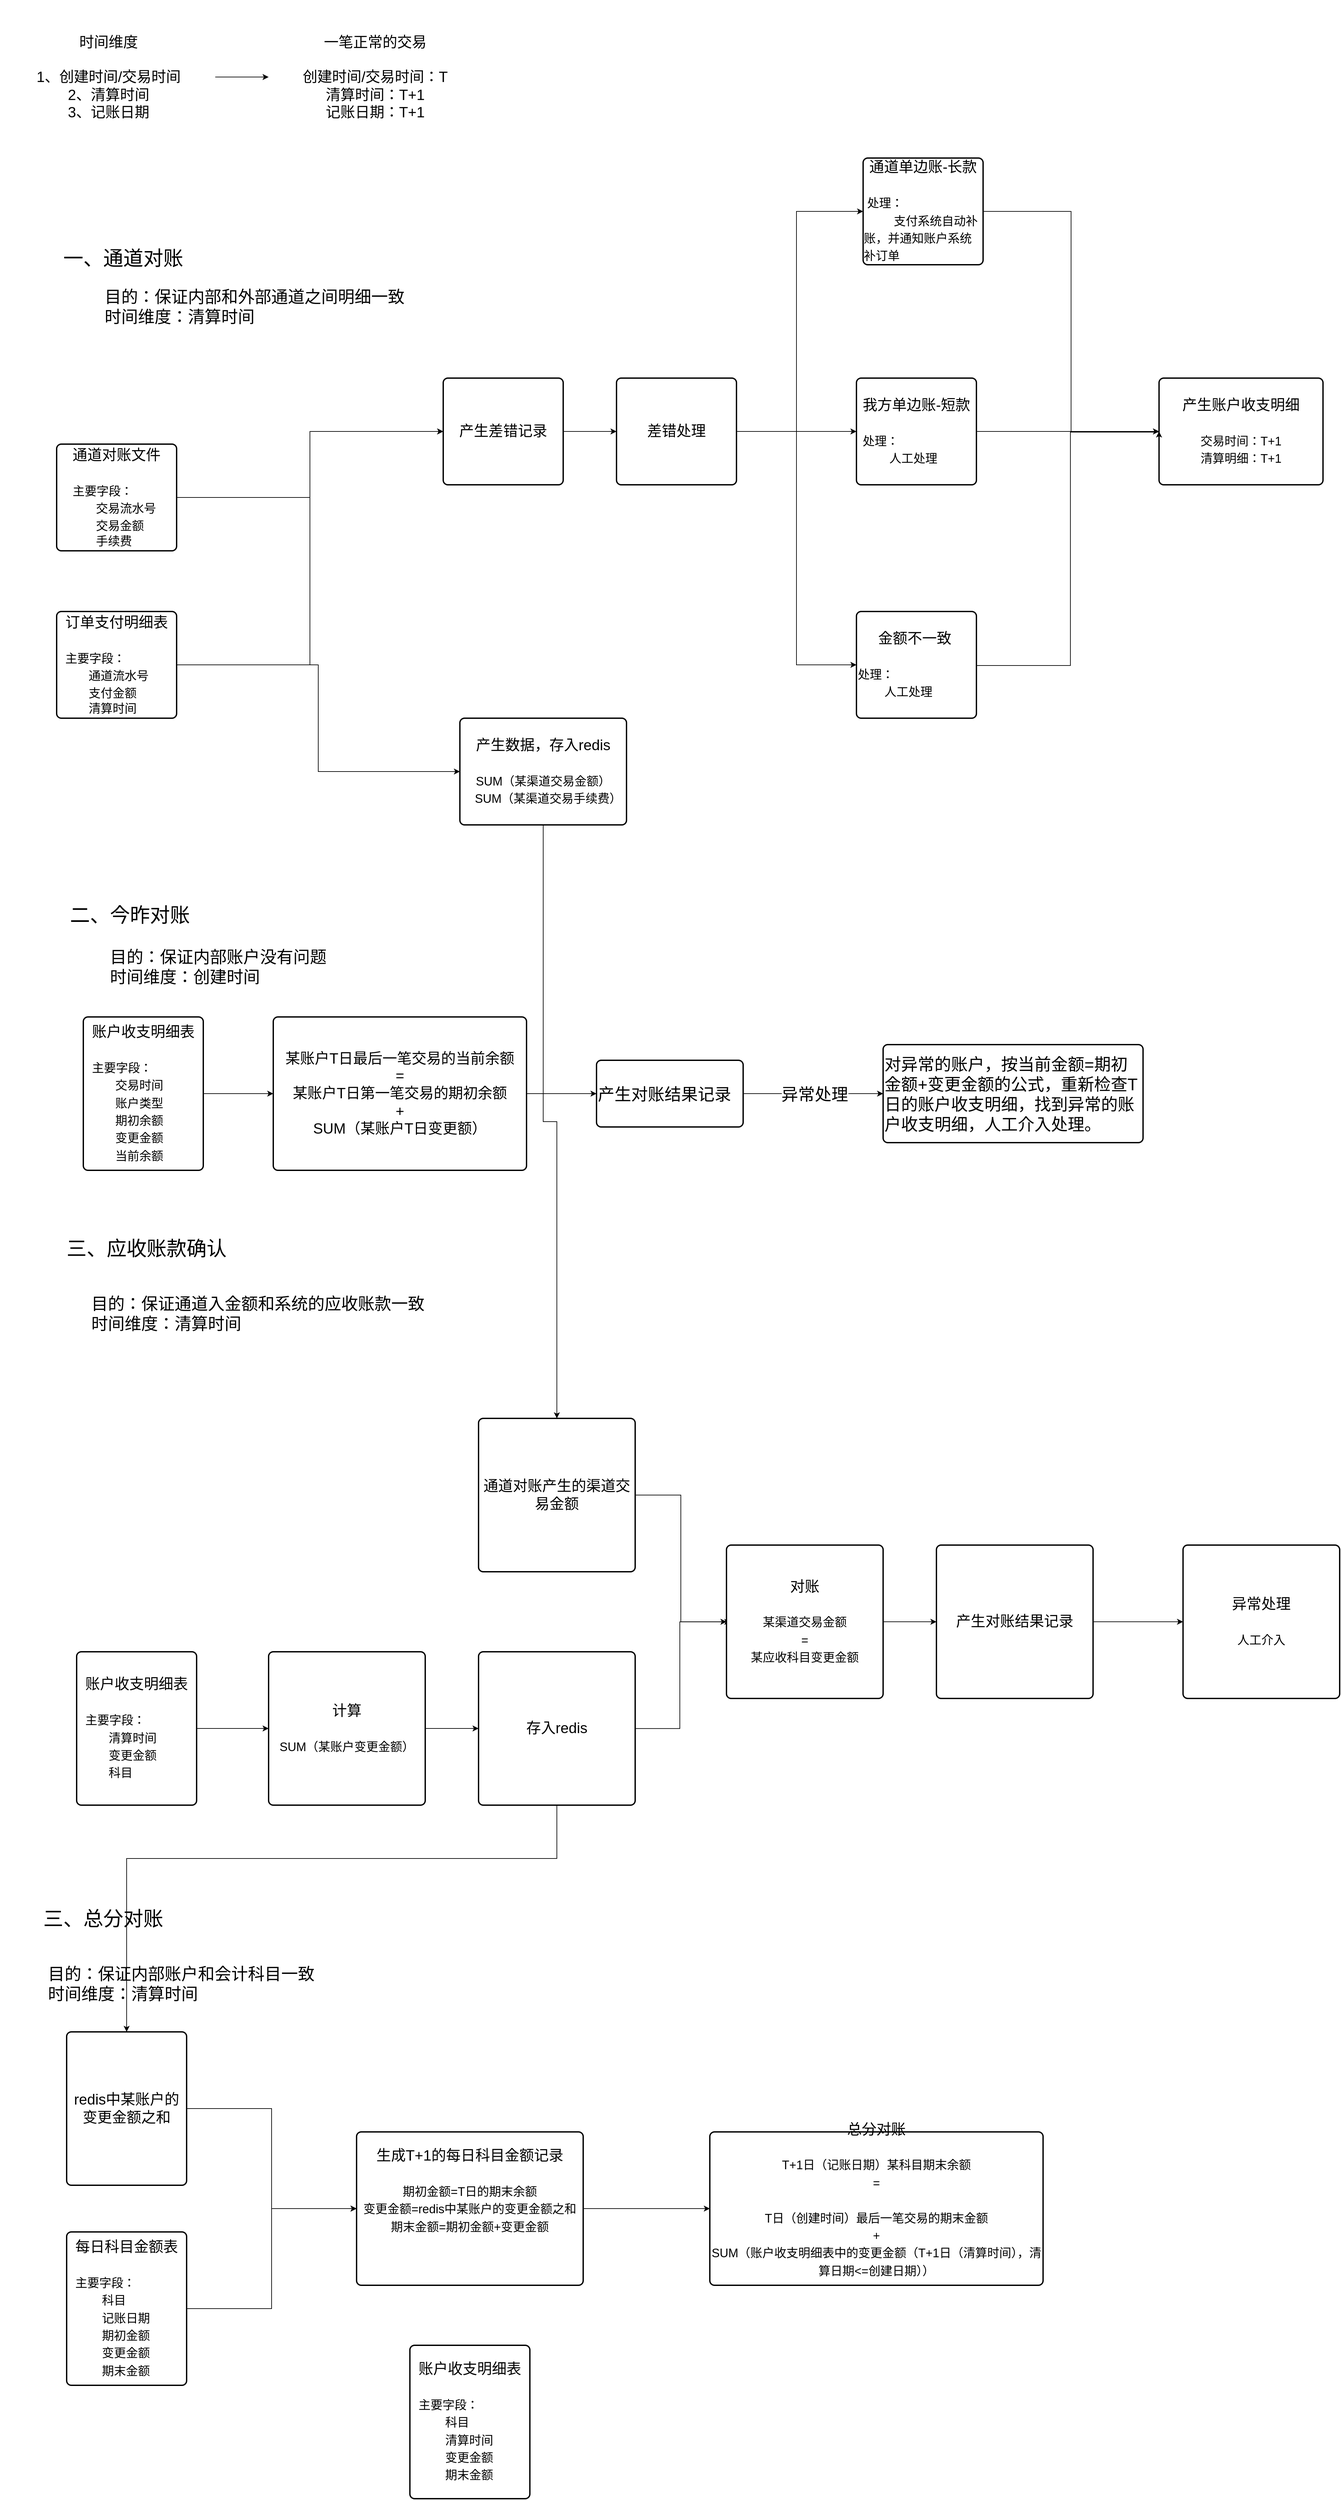 <mxfile version="10.7.5" type="github"><diagram id="xAqjOUF-FZL2GViJQYim" name="Page-1"><mxGraphModel dx="1947" dy="1929" grid="1" gridSize="10" guides="1" tooltips="1" connect="1" arrows="1" fold="1" page="1" pageScale="1" pageWidth="827" pageHeight="1169" math="0" shadow="0"><root><mxCell id="0"/><mxCell id="1" parent="0"/><mxCell id="aBwMMOyvuizvTPIjzyAT-1" value="一、通道对账" style="text;html=1;strokeColor=none;fillColor=none;align=center;verticalAlign=middle;whiteSpace=wrap;rounded=0;fontSize=30;" vertex="1" parent="1"><mxGeometry x="70" y="-230" width="220" height="60" as="geometry"/></mxCell><mxCell id="aBwMMOyvuizvTPIjzyAT-5" value="" style="edgeStyle=orthogonalEdgeStyle;rounded=0;orthogonalLoop=1;jettySize=auto;html=1;fontSize=22;" edge="1" parent="1" source="aBwMMOyvuizvTPIjzyAT-2" target="aBwMMOyvuizvTPIjzyAT-4"><mxGeometry relative="1" as="geometry"/></mxCell><mxCell id="aBwMMOyvuizvTPIjzyAT-2" value="通道对账文件&lt;br&gt;&lt;br&gt;&lt;div style=&quot;text-align: left&quot;&gt;&lt;span style=&quot;font-size: 18px&quot;&gt;主要字段：&lt;/span&gt;&lt;/div&gt;&lt;div style=&quot;text-align: left&quot;&gt;&lt;span style=&quot;font-size: 18px&quot;&gt;&amp;nbsp; &amp;nbsp; &amp;nbsp; &amp;nbsp;交易流水号&lt;/span&gt;&lt;/div&gt;&lt;div style=&quot;text-align: left&quot;&gt;&lt;span style=&quot;font-size: 18px&quot;&gt;&amp;nbsp; &amp;nbsp; &amp;nbsp; &amp;nbsp;交易金额&lt;/span&gt;&lt;/div&gt;&lt;font style=&quot;font-size: 18px&quot;&gt;&lt;div style=&quot;text-align: left&quot;&gt;&lt;span&gt;&amp;nbsp; &amp;nbsp; &amp;nbsp; &amp;nbsp;手续费&lt;/span&gt;&lt;/div&gt;&lt;/font&gt;" style="rounded=1;whiteSpace=wrap;html=1;absoluteArcSize=1;arcSize=14;strokeWidth=2;fontSize=22;" vertex="1" parent="1"><mxGeometry x="80" y="79" width="180" height="160" as="geometry"/></mxCell><mxCell id="aBwMMOyvuizvTPIjzyAT-13" value="" style="edgeStyle=orthogonalEdgeStyle;rounded=0;orthogonalLoop=1;jettySize=auto;html=1;fontSize=22;" edge="1" parent="1" source="aBwMMOyvuizvTPIjzyAT-4" target="aBwMMOyvuizvTPIjzyAT-12"><mxGeometry relative="1" as="geometry"/></mxCell><mxCell id="aBwMMOyvuizvTPIjzyAT-4" value="产生差错记录" style="rounded=1;whiteSpace=wrap;html=1;absoluteArcSize=1;arcSize=14;strokeWidth=2;fontSize=22;" vertex="1" parent="1"><mxGeometry x="660" y="-20" width="180" height="160" as="geometry"/></mxCell><mxCell id="aBwMMOyvuizvTPIjzyAT-15" value="" style="edgeStyle=orthogonalEdgeStyle;rounded=0;orthogonalLoop=1;jettySize=auto;html=1;fontSize=22;exitX=1;exitY=0.5;exitDx=0;exitDy=0;entryX=0;entryY=0.5;entryDx=0;entryDy=0;" edge="1" parent="1" target="aBwMMOyvuizvTPIjzyAT-14"><mxGeometry relative="1" as="geometry"><mxPoint x="1090" y="60" as="sourcePoint"/><mxPoint x="1280" y="-270" as="targetPoint"/><Array as="points"><mxPoint x="1190" y="60"/><mxPoint x="1190" y="-270"/></Array></mxGeometry></mxCell><mxCell id="aBwMMOyvuizvTPIjzyAT-18" style="edgeStyle=orthogonalEdgeStyle;rounded=0;orthogonalLoop=1;jettySize=auto;html=1;entryX=0;entryY=0.5;entryDx=0;entryDy=0;fontSize=22;" edge="1" parent="1" source="aBwMMOyvuizvTPIjzyAT-12" target="aBwMMOyvuizvTPIjzyAT-16"><mxGeometry relative="1" as="geometry"/></mxCell><mxCell id="aBwMMOyvuizvTPIjzyAT-19" style="edgeStyle=orthogonalEdgeStyle;rounded=0;orthogonalLoop=1;jettySize=auto;html=1;entryX=0;entryY=0.5;entryDx=0;entryDy=0;fontSize=22;" edge="1" parent="1" source="aBwMMOyvuizvTPIjzyAT-12" target="aBwMMOyvuizvTPIjzyAT-17"><mxGeometry relative="1" as="geometry"/></mxCell><mxCell id="aBwMMOyvuizvTPIjzyAT-12" value="差错处理" style="rounded=1;whiteSpace=wrap;html=1;absoluteArcSize=1;arcSize=14;strokeWidth=2;fontSize=22;" vertex="1" parent="1"><mxGeometry x="920" y="-20" width="180" height="160" as="geometry"/></mxCell><mxCell id="aBwMMOyvuizvTPIjzyAT-21" value="" style="edgeStyle=orthogonalEdgeStyle;rounded=0;orthogonalLoop=1;jettySize=auto;html=1;fontSize=22;entryX=0;entryY=0.5;entryDx=0;entryDy=0;" edge="1" parent="1" source="aBwMMOyvuizvTPIjzyAT-14" target="aBwMMOyvuizvTPIjzyAT-20"><mxGeometry relative="1" as="geometry"/></mxCell><mxCell id="aBwMMOyvuizvTPIjzyAT-14" value="通道单边账-长款&lt;br&gt;&lt;br&gt;&lt;div style=&quot;text-align: left&quot;&gt;&lt;span style=&quot;font-size: 18px&quot;&gt;&amp;nbsp;处理：&lt;/span&gt;&lt;/div&gt;&lt;div style=&quot;text-align: left&quot;&gt;&lt;span style=&quot;font-size: 18px&quot;&gt;&amp;nbsp; &amp;nbsp; &amp;nbsp; &amp;nbsp; &amp;nbsp;支付系统自动补账，并通知账户系统补订单&lt;/span&gt;&lt;/div&gt;" style="rounded=1;whiteSpace=wrap;html=1;absoluteArcSize=1;arcSize=14;strokeWidth=2;fontSize=22;" vertex="1" parent="1"><mxGeometry x="1290" y="-350" width="180" height="160" as="geometry"/></mxCell><mxCell id="aBwMMOyvuizvTPIjzyAT-20" value="产生账户收支明细&lt;br&gt;&lt;br&gt;&lt;font style=&quot;font-size: 18px&quot;&gt;交易时间：T+1&lt;br&gt;清算明细：T+1&lt;/font&gt;&lt;br&gt;" style="rounded=1;whiteSpace=wrap;html=1;absoluteArcSize=1;arcSize=14;strokeWidth=2;fontSize=22;" vertex="1" parent="1"><mxGeometry x="1734" y="-20" width="246" height="160" as="geometry"/></mxCell><mxCell id="aBwMMOyvuizvTPIjzyAT-6" style="edgeStyle=orthogonalEdgeStyle;rounded=0;orthogonalLoop=1;jettySize=auto;html=1;entryX=0;entryY=0.5;entryDx=0;entryDy=0;fontSize=22;" edge="1" parent="1" source="aBwMMOyvuizvTPIjzyAT-3" target="aBwMMOyvuizvTPIjzyAT-4"><mxGeometry relative="1" as="geometry"/></mxCell><mxCell id="aBwMMOyvuizvTPIjzyAT-25" style="edgeStyle=orthogonalEdgeStyle;rounded=0;orthogonalLoop=1;jettySize=auto;html=1;entryX=0;entryY=0.5;entryDx=0;entryDy=0;fontSize=22;" edge="1" parent="1" source="aBwMMOyvuizvTPIjzyAT-3" target="aBwMMOyvuizvTPIjzyAT-22"><mxGeometry relative="1" as="geometry"/></mxCell><mxCell id="aBwMMOyvuizvTPIjzyAT-3" value="订单支付明细表&lt;br&gt;&lt;br&gt;&lt;div style=&quot;text-align: left&quot;&gt;&lt;span style=&quot;font-size: 18px&quot;&gt;主要字段：&lt;/span&gt;&lt;/div&gt;&lt;div style=&quot;text-align: left&quot;&gt;&lt;span style=&quot;font-size: 18px&quot;&gt;&amp;nbsp; &amp;nbsp; &amp;nbsp; &amp;nbsp;通道流水号&lt;/span&gt;&lt;/div&gt;&lt;div style=&quot;text-align: left&quot;&gt;&lt;span style=&quot;font-size: 18px&quot;&gt;&amp;nbsp; &amp;nbsp; &amp;nbsp; &amp;nbsp;支付金额&lt;/span&gt;&lt;/div&gt;&lt;font style=&quot;font-size: 18px&quot;&gt;&lt;div style=&quot;text-align: left&quot;&gt;&lt;span&gt;&amp;nbsp; &amp;nbsp; &amp;nbsp; &amp;nbsp;清算时间&lt;/span&gt;&lt;/div&gt;&lt;/font&gt;" style="rounded=1;whiteSpace=wrap;html=1;absoluteArcSize=1;arcSize=14;strokeWidth=2;fontSize=22;" vertex="1" parent="1"><mxGeometry x="80" y="330" width="180" height="160" as="geometry"/></mxCell><mxCell id="aBwMMOyvuizvTPIjzyAT-11" value="" style="edgeStyle=orthogonalEdgeStyle;rounded=0;orthogonalLoop=1;jettySize=auto;html=1;fontSize=22;" edge="1" parent="1" source="aBwMMOyvuizvTPIjzyAT-7" target="aBwMMOyvuizvTPIjzyAT-10"><mxGeometry relative="1" as="geometry"/></mxCell><mxCell id="aBwMMOyvuizvTPIjzyAT-7" value="时间维度&lt;br&gt;&lt;br&gt;1、创建时间/交易时间&lt;br&gt;2、清算时间&lt;br&gt;3、记账日期&lt;br&gt;" style="text;html=1;strokeColor=none;fillColor=none;align=center;verticalAlign=middle;whiteSpace=wrap;rounded=0;fontSize=22;" vertex="1" parent="1"><mxGeometry x="-2" y="-586.5" width="320" height="230" as="geometry"/></mxCell><mxCell id="aBwMMOyvuizvTPIjzyAT-10" value="一笔正常的交易&lt;br&gt;&lt;br&gt;创建时间/交易时间：T&lt;br&gt;清算时间：T+1&lt;br&gt;记账日期：T+1&lt;br&gt;" style="text;html=1;strokeColor=none;fillColor=none;align=center;verticalAlign=middle;whiteSpace=wrap;rounded=0;fontSize=22;" vertex="1" parent="1"><mxGeometry x="398" y="-586.5" width="320" height="230" as="geometry"/></mxCell><mxCell id="aBwMMOyvuizvTPIjzyAT-23" style="edgeStyle=orthogonalEdgeStyle;rounded=0;orthogonalLoop=1;jettySize=auto;html=1;entryX=0;entryY=0.5;entryDx=0;entryDy=0;fontSize=22;" edge="1" parent="1" source="aBwMMOyvuizvTPIjzyAT-16" target="aBwMMOyvuizvTPIjzyAT-20"><mxGeometry relative="1" as="geometry"/></mxCell><mxCell id="aBwMMOyvuizvTPIjzyAT-16" value="我方单边账-短款&lt;br&gt;&lt;br&gt;&lt;div style=&quot;text-align: left&quot;&gt;&lt;span style=&quot;font-size: 18px&quot;&gt;处理：&lt;/span&gt;&lt;/div&gt;&lt;div style=&quot;text-align: left&quot;&gt;&lt;span style=&quot;font-size: 18px&quot;&gt;&amp;nbsp; &amp;nbsp; &amp;nbsp; &amp;nbsp; 人工处理&lt;/span&gt;&lt;/div&gt;" style="rounded=1;whiteSpace=wrap;html=1;absoluteArcSize=1;arcSize=14;strokeWidth=2;fontSize=22;" vertex="1" parent="1"><mxGeometry x="1280" y="-20" width="180" height="160" as="geometry"/></mxCell><mxCell id="aBwMMOyvuizvTPIjzyAT-24" style="edgeStyle=orthogonalEdgeStyle;rounded=0;orthogonalLoop=1;jettySize=auto;html=1;entryX=0;entryY=0.5;entryDx=0;entryDy=0;fontSize=22;" edge="1" parent="1" source="aBwMMOyvuizvTPIjzyAT-17" target="aBwMMOyvuizvTPIjzyAT-20"><mxGeometry relative="1" as="geometry"><Array as="points"><mxPoint x="1601" y="411"/><mxPoint x="1601" y="61"/></Array></mxGeometry></mxCell><mxCell id="aBwMMOyvuizvTPIjzyAT-17" value="&lt;div style=&quot;text-align: center&quot;&gt;&lt;span&gt;&amp;nbsp; &amp;nbsp; &amp;nbsp;金额不一致&lt;/span&gt;&lt;/div&gt;&lt;span style=&quot;font-size: 18px ; text-align: left&quot;&gt;&lt;br&gt;处理：&lt;/span&gt;&lt;br&gt;&lt;div style=&quot;text-align: left&quot;&gt;&lt;span style=&quot;font-size: 18px&quot;&gt;&amp;nbsp; &amp;nbsp; &amp;nbsp; &amp;nbsp; 人工处理&lt;/span&gt;&lt;/div&gt;" style="rounded=1;whiteSpace=wrap;html=1;absoluteArcSize=1;arcSize=14;strokeWidth=2;fontSize=22;align=left;" vertex="1" parent="1"><mxGeometry x="1280" y="330" width="180" height="160" as="geometry"/></mxCell><mxCell id="aBwMMOyvuizvTPIjzyAT-53" style="edgeStyle=orthogonalEdgeStyle;rounded=0;orthogonalLoop=1;jettySize=auto;html=1;entryX=0.5;entryY=0;entryDx=0;entryDy=0;fontSize=25;" edge="1" parent="1" source="aBwMMOyvuizvTPIjzyAT-22" target="aBwMMOyvuizvTPIjzyAT-52"><mxGeometry relative="1" as="geometry"/></mxCell><mxCell id="aBwMMOyvuizvTPIjzyAT-22" value="产生数据，存入redis&lt;br&gt;&lt;br&gt;&lt;font style=&quot;font-size: 18px&quot;&gt;SUM（某渠道交易金额）&lt;br&gt;&amp;nbsp; &amp;nbsp;SUM（某渠道交易手续费）&lt;/font&gt;" style="rounded=1;whiteSpace=wrap;html=1;absoluteArcSize=1;arcSize=14;strokeWidth=2;fontSize=22;" vertex="1" parent="1"><mxGeometry x="685" y="490" width="250" height="160" as="geometry"/></mxCell><mxCell id="aBwMMOyvuizvTPIjzyAT-27" value="二、今昨对账" style="text;html=1;strokeColor=none;fillColor=none;align=center;verticalAlign=middle;whiteSpace=wrap;rounded=0;fontSize=30;" vertex="1" parent="1"><mxGeometry x="70" y="720" width="240" height="130" as="geometry"/></mxCell><mxCell id="aBwMMOyvuizvTPIjzyAT-35" value="" style="edgeStyle=orthogonalEdgeStyle;rounded=0;orthogonalLoop=1;jettySize=auto;html=1;fontSize=25;" edge="1" parent="1" source="aBwMMOyvuizvTPIjzyAT-29" target="aBwMMOyvuizvTPIjzyAT-34"><mxGeometry relative="1" as="geometry"/></mxCell><mxCell id="aBwMMOyvuizvTPIjzyAT-29" value="账户收支明细表&lt;br&gt;&lt;br&gt;&lt;div style=&quot;text-align: left&quot;&gt;&lt;span style=&quot;font-size: 18px&quot;&gt;主要字段：&lt;/span&gt;&lt;/div&gt;&lt;div style=&quot;text-align: left&quot;&gt;&lt;span style=&quot;font-size: 18px&quot;&gt;&amp;nbsp; &amp;nbsp; &amp;nbsp; &amp;nbsp;交易时间&lt;/span&gt;&lt;/div&gt;&lt;div style=&quot;text-align: left&quot;&gt;&lt;span style=&quot;font-size: 18px&quot;&gt;&amp;nbsp; &amp;nbsp; &amp;nbsp; &amp;nbsp;账户类型&lt;/span&gt;&lt;/div&gt;&lt;div style=&quot;text-align: left&quot;&gt;&lt;span style=&quot;font-size: 18px&quot;&gt;&amp;nbsp; &amp;nbsp; &amp;nbsp; &amp;nbsp;期初余额&lt;/span&gt;&lt;/div&gt;&lt;div style=&quot;text-align: left&quot;&gt;&lt;span style=&quot;font-size: 18px&quot;&gt;&amp;nbsp; &amp;nbsp; &amp;nbsp; &amp;nbsp;变更金额&lt;/span&gt;&lt;/div&gt;&lt;div style=&quot;text-align: left&quot;&gt;&lt;span style=&quot;font-size: 18px&quot;&gt;&amp;nbsp; &amp;nbsp; &amp;nbsp; &amp;nbsp;当前余额&lt;/span&gt;&lt;/div&gt;" style="rounded=1;whiteSpace=wrap;html=1;absoluteArcSize=1;arcSize=14;strokeWidth=2;fontSize=22;" vertex="1" parent="1"><mxGeometry x="120" y="938" width="180" height="230" as="geometry"/></mxCell><mxCell id="aBwMMOyvuizvTPIjzyAT-39" style="edgeStyle=orthogonalEdgeStyle;rounded=0;orthogonalLoop=1;jettySize=auto;html=1;entryX=0;entryY=0.5;entryDx=0;entryDy=0;fontSize=25;" edge="1" parent="1" source="aBwMMOyvuizvTPIjzyAT-34" target="aBwMMOyvuizvTPIjzyAT-38"><mxGeometry relative="1" as="geometry"/></mxCell><mxCell id="aBwMMOyvuizvTPIjzyAT-34" value="某账户T日最后一笔交易的当前余额&lt;br&gt;=&lt;br&gt;某账户T日第一笔交易的期初余额&lt;br&gt;+&lt;br&gt;SUM（某账户T日变更额）&lt;br&gt;" style="rounded=1;whiteSpace=wrap;html=1;absoluteArcSize=1;arcSize=14;strokeWidth=2;fontSize=22;" vertex="1" parent="1"><mxGeometry x="405" y="938" width="380" height="230" as="geometry"/></mxCell><mxCell id="aBwMMOyvuizvTPIjzyAT-30" value="目的：保证内部和外部通道之间明细一致&lt;br&gt;时间维度：清算时间&lt;br&gt;" style="text;html=1;resizable=0;points=[];autosize=1;align=left;verticalAlign=top;spacingTop=-4;fontSize=25;" vertex="1" parent="1"><mxGeometry x="150" y="-160" width="470" height="60" as="geometry"/></mxCell><mxCell id="aBwMMOyvuizvTPIjzyAT-31" value="目的：保证内部账户没有问题&lt;br&gt;时间维度：创建时间&lt;br&gt;" style="text;html=1;resizable=0;points=[];autosize=1;align=left;verticalAlign=top;spacingTop=-4;fontSize=25;" vertex="1" parent="1"><mxGeometry x="158" y="830" width="340" height="60" as="geometry"/></mxCell><mxCell id="aBwMMOyvuizvTPIjzyAT-42" value="" style="edgeStyle=orthogonalEdgeStyle;rounded=0;orthogonalLoop=1;jettySize=auto;html=1;fontSize=25;" edge="1" parent="1" source="aBwMMOyvuizvTPIjzyAT-38" target="aBwMMOyvuizvTPIjzyAT-41"><mxGeometry relative="1" as="geometry"/></mxCell><mxCell id="aBwMMOyvuizvTPIjzyAT-43" value="异常处理" style="text;html=1;resizable=0;points=[];align=center;verticalAlign=middle;labelBackgroundColor=#ffffff;fontSize=25;" vertex="1" connectable="0" parent="aBwMMOyvuizvTPIjzyAT-42"><mxGeometry x="0.024" relative="1" as="geometry"><mxPoint x="-1" as="offset"/></mxGeometry></mxCell><mxCell id="aBwMMOyvuizvTPIjzyAT-38" value="产生对账结果记录" style="rounded=1;whiteSpace=wrap;html=1;absoluteArcSize=1;arcSize=14;strokeWidth=2;fontSize=25;align=left;" vertex="1" parent="1"><mxGeometry x="890" y="1003" width="220" height="100" as="geometry"/></mxCell><mxCell id="aBwMMOyvuizvTPIjzyAT-41" value="对异常的账户，按当前金额=期初金额+变更金额的公式，重新检查T日的账户收支明细，找到异常的账户收支明细，人工介入处理。" style="rounded=1;whiteSpace=wrap;html=1;absoluteArcSize=1;arcSize=14;strokeWidth=2;fontSize=25;align=left;" vertex="1" parent="1"><mxGeometry x="1320" y="979.5" width="390" height="147" as="geometry"/></mxCell><mxCell id="aBwMMOyvuizvTPIjzyAT-45" value="三、应收账款确认" style="text;html=1;strokeColor=none;fillColor=none;align=center;verticalAlign=middle;whiteSpace=wrap;rounded=0;fontSize=30;" vertex="1" parent="1"><mxGeometry x="60" y="1220" width="310" height="130" as="geometry"/></mxCell><mxCell id="aBwMMOyvuizvTPIjzyAT-46" value="目的：保证通道入金额和系统的应收账款一致&lt;br&gt;时间维度：清算时间&lt;br&gt;" style="text;html=1;resizable=0;points=[];autosize=1;align=left;verticalAlign=top;spacingTop=-4;fontSize=25;" vertex="1" parent="1"><mxGeometry x="130" y="1350" width="520" height="60" as="geometry"/></mxCell><mxCell id="aBwMMOyvuizvTPIjzyAT-49" value="" style="edgeStyle=orthogonalEdgeStyle;rounded=0;orthogonalLoop=1;jettySize=auto;html=1;fontSize=25;" edge="1" parent="1" source="aBwMMOyvuizvTPIjzyAT-47" target="aBwMMOyvuizvTPIjzyAT-48"><mxGeometry relative="1" as="geometry"/></mxCell><mxCell id="aBwMMOyvuizvTPIjzyAT-47" value="账户收支明细表&lt;br&gt;&lt;br&gt;&lt;div style=&quot;text-align: left&quot;&gt;&lt;span style=&quot;font-size: 18px&quot;&gt;主要字段：&lt;/span&gt;&lt;/div&gt;&lt;div style=&quot;text-align: left&quot;&gt;&lt;span style=&quot;font-size: 18px&quot;&gt;&amp;nbsp; &amp;nbsp; &amp;nbsp; &amp;nbsp;清算时间&lt;/span&gt;&lt;/div&gt;&lt;div style=&quot;text-align: left&quot;&gt;&lt;span style=&quot;font-size: 18px&quot;&gt;&amp;nbsp; &amp;nbsp; &amp;nbsp; &amp;nbsp;变更金额&lt;/span&gt;&lt;/div&gt;&lt;div style=&quot;text-align: left&quot;&gt;&lt;span style=&quot;font-size: 18px&quot;&gt;&amp;nbsp; &amp;nbsp; &amp;nbsp; &amp;nbsp;科目&lt;/span&gt;&lt;/div&gt;" style="rounded=1;whiteSpace=wrap;html=1;absoluteArcSize=1;arcSize=14;strokeWidth=2;fontSize=22;" vertex="1" parent="1"><mxGeometry x="110" y="1890" width="180" height="230" as="geometry"/></mxCell><mxCell id="aBwMMOyvuizvTPIjzyAT-56" style="edgeStyle=orthogonalEdgeStyle;rounded=0;orthogonalLoop=1;jettySize=auto;html=1;fontSize=25;entryX=0;entryY=0.5;entryDx=0;entryDy=0;" edge="1" parent="1"><mxGeometry relative="1" as="geometry"><mxPoint x="1090.765" y="1845.118" as="targetPoint"/><mxPoint x="926" y="2005.118" as="sourcePoint"/><Array as="points"><mxPoint x="1015" y="2005"/><mxPoint x="1015" y="1845"/></Array></mxGeometry></mxCell><mxCell id="aBwMMOyvuizvTPIjzyAT-63" value="" style="edgeStyle=orthogonalEdgeStyle;rounded=0;orthogonalLoop=1;jettySize=auto;html=1;fontSize=25;" edge="1" parent="1" source="aBwMMOyvuizvTPIjzyAT-48" target="aBwMMOyvuizvTPIjzyAT-62"><mxGeometry relative="1" as="geometry"/></mxCell><mxCell id="aBwMMOyvuizvTPIjzyAT-48" value="计算&lt;br&gt;&lt;br&gt;&lt;font style=&quot;font-size: 18px&quot;&gt;SUM（某账户变更金额）&lt;/font&gt;" style="rounded=1;whiteSpace=wrap;html=1;absoluteArcSize=1;arcSize=14;strokeWidth=2;fontSize=22;" vertex="1" parent="1"><mxGeometry x="398" y="1890" width="235" height="230" as="geometry"/></mxCell><mxCell id="aBwMMOyvuizvTPIjzyAT-69" style="edgeStyle=orthogonalEdgeStyle;rounded=0;orthogonalLoop=1;jettySize=auto;html=1;fontSize=25;" edge="1" parent="1" source="aBwMMOyvuizvTPIjzyAT-62" target="aBwMMOyvuizvTPIjzyAT-68"><mxGeometry relative="1" as="geometry"><Array as="points"><mxPoint x="831" y="2200"/><mxPoint x="185" y="2200"/></Array></mxGeometry></mxCell><mxCell id="aBwMMOyvuizvTPIjzyAT-62" value="存入redis&lt;br&gt;" style="rounded=1;whiteSpace=wrap;html=1;absoluteArcSize=1;arcSize=14;strokeWidth=2;fontSize=22;" vertex="1" parent="1"><mxGeometry x="713" y="1890" width="235" height="230" as="geometry"/></mxCell><mxCell id="aBwMMOyvuizvTPIjzyAT-55" value="" style="edgeStyle=orthogonalEdgeStyle;rounded=0;orthogonalLoop=1;jettySize=auto;html=1;fontSize=25;" edge="1" parent="1" source="aBwMMOyvuizvTPIjzyAT-52" target="aBwMMOyvuizvTPIjzyAT-54"><mxGeometry relative="1" as="geometry"/></mxCell><mxCell id="aBwMMOyvuizvTPIjzyAT-52" value="通道对账产生的渠道交易金额" style="rounded=1;whiteSpace=wrap;html=1;absoluteArcSize=1;arcSize=14;strokeWidth=2;fontSize=22;" vertex="1" parent="1"><mxGeometry x="713" y="1540" width="235" height="230" as="geometry"/></mxCell><mxCell id="aBwMMOyvuizvTPIjzyAT-58" value="" style="edgeStyle=orthogonalEdgeStyle;rounded=0;orthogonalLoop=1;jettySize=auto;html=1;fontSize=25;" edge="1" parent="1" source="aBwMMOyvuizvTPIjzyAT-54" target="aBwMMOyvuizvTPIjzyAT-57"><mxGeometry relative="1" as="geometry"/></mxCell><mxCell id="aBwMMOyvuizvTPIjzyAT-54" value="对账&lt;br&gt;&lt;br&gt;&lt;font style=&quot;font-size: 18px&quot;&gt;某渠道交易金额&lt;br&gt;=&lt;br&gt;某应收科目变更金额&lt;/font&gt;&lt;br&gt;" style="rounded=1;whiteSpace=wrap;html=1;absoluteArcSize=1;arcSize=14;strokeWidth=2;fontSize=22;" vertex="1" parent="1"><mxGeometry x="1085" y="1730" width="235" height="230" as="geometry"/></mxCell><mxCell id="aBwMMOyvuizvTPIjzyAT-60" value="" style="edgeStyle=orthogonalEdgeStyle;rounded=0;orthogonalLoop=1;jettySize=auto;html=1;fontSize=25;" edge="1" parent="1" source="aBwMMOyvuizvTPIjzyAT-57" target="aBwMMOyvuizvTPIjzyAT-59"><mxGeometry relative="1" as="geometry"/></mxCell><mxCell id="aBwMMOyvuizvTPIjzyAT-57" value="产生对账结果记录" style="rounded=1;whiteSpace=wrap;html=1;absoluteArcSize=1;arcSize=14;strokeWidth=2;fontSize=22;" vertex="1" parent="1"><mxGeometry x="1400" y="1730" width="235" height="230" as="geometry"/></mxCell><mxCell id="aBwMMOyvuizvTPIjzyAT-59" value="异常处理&lt;br&gt;&lt;br&gt;&lt;font style=&quot;font-size: 18px&quot;&gt;人工介入&lt;/font&gt;&lt;br&gt;" style="rounded=1;whiteSpace=wrap;html=1;absoluteArcSize=1;arcSize=14;strokeWidth=2;fontSize=22;" vertex="1" parent="1"><mxGeometry x="1770" y="1730" width="235" height="230" as="geometry"/></mxCell><mxCell id="aBwMMOyvuizvTPIjzyAT-64" value="三、总分对账" style="text;html=1;strokeColor=none;fillColor=none;align=center;verticalAlign=middle;whiteSpace=wrap;rounded=0;fontSize=30;" vertex="1" parent="1"><mxGeometry x="-5" y="2225" width="310" height="130" as="geometry"/></mxCell><mxCell id="aBwMMOyvuizvTPIjzyAT-65" value="目的：保证内部账户和会计科目一致&lt;br&gt;时间维度：清算时间&lt;br&gt;" style="text;html=1;resizable=0;points=[];autosize=1;align=left;verticalAlign=top;spacingTop=-4;fontSize=25;" vertex="1" parent="1"><mxGeometry x="65" y="2355" width="420" height="60" as="geometry"/></mxCell><mxCell id="aBwMMOyvuizvTPIjzyAT-73" value="" style="edgeStyle=orthogonalEdgeStyle;rounded=0;orthogonalLoop=1;jettySize=auto;html=1;fontSize=25;" edge="1" parent="1" source="aBwMMOyvuizvTPIjzyAT-67" target="aBwMMOyvuizvTPIjzyAT-72"><mxGeometry relative="1" as="geometry"/></mxCell><mxCell id="aBwMMOyvuizvTPIjzyAT-67" value="每日科目金额表&lt;br&gt;&lt;br&gt;&lt;div style=&quot;text-align: left&quot;&gt;&lt;span style=&quot;font-size: 18px&quot;&gt;主要字段：&lt;/span&gt;&lt;/div&gt;&lt;div style=&quot;text-align: left&quot;&gt;&lt;span style=&quot;font-size: 18px&quot;&gt;&amp;nbsp; &amp;nbsp; &amp;nbsp; &amp;nbsp; 科目&amp;nbsp; &amp;nbsp; &amp;nbsp;&lt;/span&gt;&lt;/div&gt;&lt;div style=&quot;text-align: left&quot;&gt;&lt;span style=&quot;font-size: 18px&quot;&gt;&amp;nbsp; &amp;nbsp; &amp;nbsp; &amp;nbsp; 记账日期&lt;/span&gt;&lt;/div&gt;&lt;div style=&quot;text-align: left&quot;&gt;&lt;span style=&quot;font-size: 18px&quot;&gt;&amp;nbsp; &amp;nbsp; &amp;nbsp; &amp;nbsp; 期初金额&lt;/span&gt;&lt;/div&gt;&lt;div style=&quot;text-align: left&quot;&gt;&lt;span style=&quot;font-size: 18px&quot;&gt;&amp;nbsp; &amp;nbsp; &amp;nbsp; &amp;nbsp; 变更金额&lt;/span&gt;&lt;/div&gt;&lt;div style=&quot;text-align: left&quot;&gt;&lt;span style=&quot;font-size: 18px&quot;&gt;&amp;nbsp; &amp;nbsp; &amp;nbsp; &amp;nbsp; 期末金额&lt;/span&gt;&lt;/div&gt;" style="rounded=1;whiteSpace=wrap;html=1;absoluteArcSize=1;arcSize=14;strokeWidth=2;fontSize=22;" vertex="1" parent="1"><mxGeometry x="95" y="2760" width="180" height="230" as="geometry"/></mxCell><mxCell id="aBwMMOyvuizvTPIjzyAT-77" value="" style="edgeStyle=orthogonalEdgeStyle;rounded=0;orthogonalLoop=1;jettySize=auto;html=1;fontSize=25;" edge="1" parent="1" source="aBwMMOyvuizvTPIjzyAT-72" target="aBwMMOyvuizvTPIjzyAT-76"><mxGeometry relative="1" as="geometry"/></mxCell><mxCell id="aBwMMOyvuizvTPIjzyAT-72" value="生成T+1的每日科目金额记录&lt;br&gt;&lt;br&gt;&lt;font style=&quot;font-size: 18px&quot;&gt;期初金额=T日的期末余额&lt;br&gt;&lt;/font&gt;&lt;font style=&quot;font-size: 18px&quot;&gt;变更金额=redis中某账户的变更金额之和&lt;br&gt;期末金额=期初金额+变更金额&lt;/font&gt;&lt;br&gt;&lt;br&gt;&lt;div style=&quot;text-align: left&quot;&gt;&lt;br&gt;&lt;/div&gt;" style="rounded=1;whiteSpace=wrap;html=1;absoluteArcSize=1;arcSize=14;strokeWidth=2;fontSize=22;" vertex="1" parent="1"><mxGeometry x="530" y="2610" width="340" height="230" as="geometry"/></mxCell><mxCell id="aBwMMOyvuizvTPIjzyAT-76" value="总分对账&lt;br&gt;&lt;br&gt;&lt;span style=&quot;font-size: 18px&quot;&gt;T+1日（记账日期）某科目期末余额&lt;br&gt;&lt;/span&gt;&lt;font style=&quot;font-size: 18px&quot;&gt;=&lt;br&gt;&lt;br&gt;T日（创建时间）最后一笔交易的期末金额&lt;br&gt;+&lt;br&gt;SUM（账户收支明细表中的变更金额（T+1日（清算时间），清算日期&amp;lt;=创建日期））&lt;/font&gt;&lt;br&gt;&lt;div style=&quot;text-align: left&quot;&gt;&lt;br&gt;&lt;/div&gt;" style="rounded=1;whiteSpace=wrap;html=1;absoluteArcSize=1;arcSize=14;strokeWidth=2;fontSize=22;" vertex="1" parent="1"><mxGeometry x="1060" y="2610" width="500" height="230" as="geometry"/></mxCell><mxCell id="aBwMMOyvuizvTPIjzyAT-74" style="edgeStyle=orthogonalEdgeStyle;rounded=0;orthogonalLoop=1;jettySize=auto;html=1;fontSize=25;entryX=0;entryY=0.5;entryDx=0;entryDy=0;" edge="1" parent="1" source="aBwMMOyvuizvTPIjzyAT-68" target="aBwMMOyvuizvTPIjzyAT-72"><mxGeometry relative="1" as="geometry"><mxPoint x="430" y="2640" as="targetPoint"/></mxGeometry></mxCell><mxCell id="aBwMMOyvuizvTPIjzyAT-68" value="redis中某账户的变更金额之和&lt;br&gt;" style="rounded=1;whiteSpace=wrap;html=1;absoluteArcSize=1;arcSize=14;strokeWidth=2;fontSize=22;" vertex="1" parent="1"><mxGeometry x="95" y="2460" width="180" height="230" as="geometry"/></mxCell><mxCell id="aBwMMOyvuizvTPIjzyAT-75" value="账户收支明细表&lt;br&gt;&lt;br&gt;&lt;div style=&quot;text-align: left&quot;&gt;&lt;span style=&quot;font-size: 18px&quot;&gt;主要字段：&lt;/span&gt;&lt;/div&gt;&lt;div style=&quot;text-align: left&quot;&gt;&lt;span style=&quot;font-size: 18px&quot;&gt;&amp;nbsp; &amp;nbsp; &amp;nbsp; &amp;nbsp; 科目&amp;nbsp; &amp;nbsp; &amp;nbsp;&lt;/span&gt;&lt;/div&gt;&lt;div style=&quot;text-align: left&quot;&gt;&lt;span style=&quot;font-size: 18px&quot;&gt;&amp;nbsp; &amp;nbsp; &amp;nbsp; &amp;nbsp; 清算时间&lt;/span&gt;&lt;/div&gt;&lt;div style=&quot;text-align: left&quot;&gt;&lt;span style=&quot;font-size: 18px&quot;&gt;&amp;nbsp; &amp;nbsp; &amp;nbsp; &amp;nbsp; 变更金额&lt;/span&gt;&lt;/div&gt;&lt;div style=&quot;text-align: left&quot;&gt;&lt;span style=&quot;font-size: 18px&quot;&gt;&amp;nbsp; &amp;nbsp; &amp;nbsp; &amp;nbsp; 期末金额&lt;/span&gt;&lt;/div&gt;" style="rounded=1;whiteSpace=wrap;html=1;absoluteArcSize=1;arcSize=14;strokeWidth=2;fontSize=22;" vertex="1" parent="1"><mxGeometry x="610" y="2930" width="180" height="230" as="geometry"/></mxCell></root></mxGraphModel></diagram></mxfile>